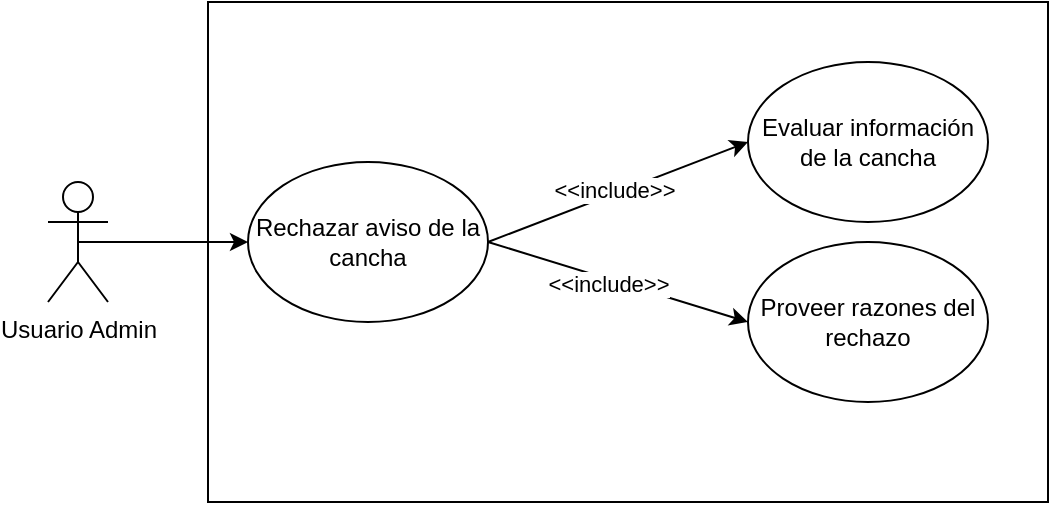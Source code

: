 <mxfile version="24.7.10">
  <diagram name="Página-1" id="u46SL6Dhb6btVClSM_Iv">
    <mxGraphModel grid="1" page="1" gridSize="10" guides="1" tooltips="1" connect="1" arrows="1" fold="1" pageScale="1" pageWidth="827" pageHeight="1169" math="0" shadow="0">
      <root>
        <mxCell id="0" />
        <mxCell id="1" parent="0" />
        <mxCell id="LY48QOHR4tIlIOUWpxVT-6" value="" style="rounded=0;whiteSpace=wrap;html=1;" vertex="1" parent="1">
          <mxGeometry x="180" y="180" width="420" height="250" as="geometry" />
        </mxCell>
        <mxCell id="LY48QOHR4tIlIOUWpxVT-12" style="edgeStyle=none;rounded=0;orthogonalLoop=1;jettySize=auto;html=1;exitX=0.5;exitY=0.5;exitDx=0;exitDy=0;exitPerimeter=0;entryX=0;entryY=0.5;entryDx=0;entryDy=0;" edge="1" parent="1" source="LY48QOHR4tIlIOUWpxVT-1" target="LY48QOHR4tIlIOUWpxVT-7">
          <mxGeometry relative="1" as="geometry" />
        </mxCell>
        <mxCell id="LY48QOHR4tIlIOUWpxVT-1" value="Usuario Admin" style="shape=umlActor;verticalLabelPosition=bottom;verticalAlign=top;html=1;outlineConnect=0;" vertex="1" parent="1">
          <mxGeometry x="100" y="270" width="30" height="60" as="geometry" />
        </mxCell>
        <mxCell id="LY48QOHR4tIlIOUWpxVT-10" style="edgeStyle=none;rounded=0;orthogonalLoop=1;jettySize=auto;html=1;exitX=1;exitY=0.5;exitDx=0;exitDy=0;entryX=0;entryY=0.5;entryDx=0;entryDy=0;" edge="1" parent="1" source="LY48QOHR4tIlIOUWpxVT-7" target="LY48QOHR4tIlIOUWpxVT-8">
          <mxGeometry relative="1" as="geometry" />
        </mxCell>
        <mxCell id="LY48QOHR4tIlIOUWpxVT-13" value="&amp;lt;&amp;lt;include&amp;gt;&amp;gt;" style="edgeLabel;html=1;align=center;verticalAlign=middle;resizable=0;points=[];" connectable="0" vertex="1" parent="LY48QOHR4tIlIOUWpxVT-10">
          <mxGeometry x="-0.022" y="2" relative="1" as="geometry">
            <mxPoint as="offset" />
          </mxGeometry>
        </mxCell>
        <mxCell id="LY48QOHR4tIlIOUWpxVT-11" style="edgeStyle=none;rounded=0;orthogonalLoop=1;jettySize=auto;html=1;exitX=1;exitY=0.5;exitDx=0;exitDy=0;entryX=0;entryY=0.5;entryDx=0;entryDy=0;" edge="1" parent="1" source="LY48QOHR4tIlIOUWpxVT-7" target="LY48QOHR4tIlIOUWpxVT-9">
          <mxGeometry relative="1" as="geometry" />
        </mxCell>
        <mxCell id="LY48QOHR4tIlIOUWpxVT-14" value="&amp;lt;&amp;lt;include&amp;gt;&amp;gt;" style="edgeLabel;html=1;align=center;verticalAlign=middle;resizable=0;points=[];" connectable="0" vertex="1" parent="LY48QOHR4tIlIOUWpxVT-11">
          <mxGeometry x="-0.07" y="-1" relative="1" as="geometry">
            <mxPoint y="1" as="offset" />
          </mxGeometry>
        </mxCell>
        <mxCell id="LY48QOHR4tIlIOUWpxVT-7" value="Rechazar aviso de la cancha" style="ellipse;whiteSpace=wrap;html=1;" vertex="1" parent="1">
          <mxGeometry x="200" y="260" width="120" height="80" as="geometry" />
        </mxCell>
        <mxCell id="LY48QOHR4tIlIOUWpxVT-8" value="Evaluar información de la cancha" style="ellipse;whiteSpace=wrap;html=1;" vertex="1" parent="1">
          <mxGeometry x="450" y="210" width="120" height="80" as="geometry" />
        </mxCell>
        <mxCell id="LY48QOHR4tIlIOUWpxVT-9" value="Proveer razones del rechazo" style="ellipse;whiteSpace=wrap;html=1;" vertex="1" parent="1">
          <mxGeometry x="450" y="300" width="120" height="80" as="geometry" />
        </mxCell>
      </root>
    </mxGraphModel>
  </diagram>
</mxfile>
